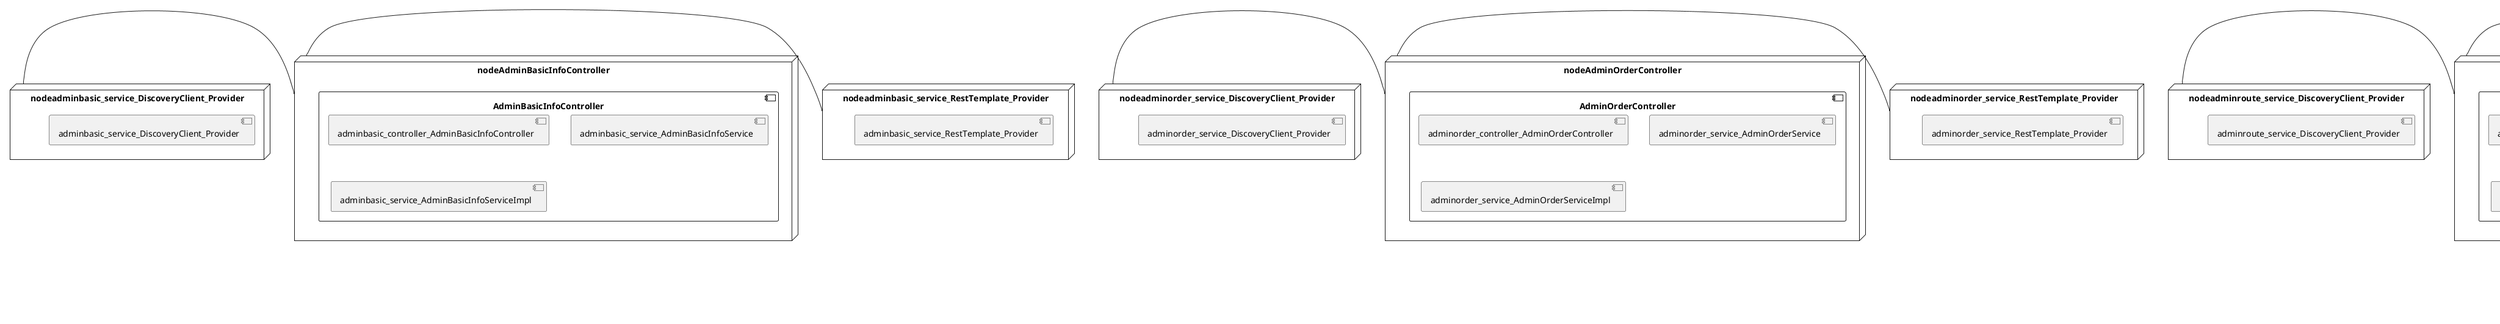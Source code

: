@startuml
skinparam fixCircleLabelOverlapping true
skinparam componentStyle uml2
node nodeAdminBasicInfoController {
component AdminBasicInfoController {
[adminbasic_controller_AdminBasicInfoController] [[fudanselab-train-ticket.system#_INnZ8MFwEe6JmswD46h1RQ]]
[adminbasic_service_AdminBasicInfoService] [[fudanselab-train-ticket.system#_INnZ8MFwEe6JmswD46h1RQ]]
[adminbasic_service_AdminBasicInfoServiceImpl] [[fudanselab-train-ticket.system#_INnZ8MFwEe6JmswD46h1RQ]]
}
}
node nodeAdminOrderController {
component AdminOrderController {
[adminorder_controller_AdminOrderController] [[fudanselab-train-ticket.system#_INnZ8MFwEe6JmswD46h1RQ]]
[adminorder_service_AdminOrderService] [[fudanselab-train-ticket.system#_INnZ8MFwEe6JmswD46h1RQ]]
[adminorder_service_AdminOrderServiceImpl] [[fudanselab-train-ticket.system#_INnZ8MFwEe6JmswD46h1RQ]]
}
}
node nodeAdminRouteController {
component AdminRouteController {
[adminroute_controller_AdminRouteController] [[fudanselab-train-ticket.system#_INnZ8MFwEe6JmswD46h1RQ]]
[adminroute_service_AdminRouteService] [[fudanselab-train-ticket.system#_INnZ8MFwEe6JmswD46h1RQ]]
[adminroute_service_AdminRouteServiceImpl] [[fudanselab-train-ticket.system#_INnZ8MFwEe6JmswD46h1RQ]]
}
}
node nodeAdminTravelController {
component AdminTravelController {
[admintravel_controller_AdminTravelController] [[fudanselab-train-ticket.system#_INnZ8MFwEe6JmswD46h1RQ]]
[admintravel_service_AdminTravelService] [[fudanselab-train-ticket.system#_INnZ8MFwEe6JmswD46h1RQ]]
[admintravel_service_AdminTravelServiceImpl] [[fudanselab-train-ticket.system#_INnZ8MFwEe6JmswD46h1RQ]]
}
}
node nodeAdminUserController {
component AdminUserController {
[adminuser_controller_AdminUserController] [[fudanselab-train-ticket.system#_INnZ8MFwEe6JmswD46h1RQ]]
[adminuser_service_AdminUserService] [[fudanselab-train-ticket.system#_INnZ8MFwEe6JmswD46h1RQ]]
[adminuser_service_AdminUserServiceImpl] [[fudanselab-train-ticket.system#_INnZ8MFwEe6JmswD46h1RQ]]
}
}
node nodeAssuranceServiceImpl {
component AssuranceServiceImpl {
[assurance_controller_AssuranceController] [[fudanselab-train-ticket.system#_INnZ8MFwEe6JmswD46h1RQ]]
[assurance_repository_AssuranceRepository] [[fudanselab-train-ticket.system#_INnZ8MFwEe6JmswD46h1RQ]]
[assurance_service_AssuranceService] [[fudanselab-train-ticket.system#_INnZ8MFwEe6JmswD46h1RQ]]
[assurance_service_AssuranceServiceImpl] [[fudanselab-train-ticket.system#_INnZ8MFwEe6JmswD46h1RQ]]
}
}
node nodeBasicController {
component BasicController {
[fdse_microservice_controller_BasicController] [[fudanselab-train-ticket.system#_INnZ8MFwEe6JmswD46h1RQ]]
[fdse_microservice_service_BasicService] [[fudanselab-train-ticket.system#_INnZ8MFwEe6JmswD46h1RQ]]
[fdse_microservice_service_BasicServiceImpl] [[fudanselab-train-ticket.system#_INnZ8MFwEe6JmswD46h1RQ]]
}
}
node nodeCancelController {
component CancelController {
[cancel_controller_CancelController] [[fudanselab-train-ticket.system#_INnZ8MFwEe6JmswD46h1RQ]]
[cancel_service_CancelService] [[fudanselab-train-ticket.system#_INnZ8MFwEe6JmswD46h1RQ]]
[cancel_service_CancelServiceImpl] [[fudanselab-train-ticket.system#_INnZ8MFwEe6JmswD46h1RQ]]
}
}
node nodeConfigServiceImpl {
component ConfigServiceImpl {
[config_controller_ConfigController] [[fudanselab-train-ticket.system#_INnZ8MFwEe6JmswD46h1RQ]]
[config_repository_ConfigRepository] [[fudanselab-train-ticket.system#_INnZ8MFwEe6JmswD46h1RQ]]
[config_service_ConfigService] [[fudanselab-train-ticket.system#_INnZ8MFwEe6JmswD46h1RQ]]
[config_service_ConfigServiceImpl] [[fudanselab-train-ticket.system#_INnZ8MFwEe6JmswD46h1RQ]]
}
}
node nodeConsignController {
component ConsignController {
[consign_controller_ConsignController] [[fudanselab-train-ticket.system#_INnZ8MFwEe6JmswD46h1RQ]]
[consign_repository_ConsignRepository] [[fudanselab-train-ticket.system#_INnZ8MFwEe6JmswD46h1RQ]]
[consign_service_ConsignService] [[fudanselab-train-ticket.system#_INnZ8MFwEe6JmswD46h1RQ]]
[consign_service_ConsignServiceImpl] [[fudanselab-train-ticket.system#_INnZ8MFwEe6JmswD46h1RQ]]
}
}
node nodeConsignPriceServiceImpl {
component ConsignPriceServiceImpl {
[consignprice_controller_ConsignPriceController] [[fudanselab-train-ticket.system#_INnZ8MFwEe6JmswD46h1RQ]]
[consignprice_repository_ConsignPriceConfigRepository] [[fudanselab-train-ticket.system#_INnZ8MFwEe6JmswD46h1RQ]]
[consignprice_service_ConsignPriceService] [[fudanselab-train-ticket.system#_INnZ8MFwEe6JmswD46h1RQ]]
[consignprice_service_ConsignPriceServiceImpl] [[fudanselab-train-ticket.system#_INnZ8MFwEe6JmswD46h1RQ]]
}
}
node nodeContactsServiceImpl {
component ContactsServiceImpl {
[contacts_controller_ContactsController] [[fudanselab-train-ticket.system#_INnZ8MFwEe6JmswD46h1RQ]]
[contacts_repository_ContactsRepository] [[fudanselab-train-ticket.system#_INnZ8MFwEe6JmswD46h1RQ]]
[contacts_service_ContactsService] [[fudanselab-train-ticket.system#_INnZ8MFwEe6JmswD46h1RQ]]
[contacts_service_ContactsServiceImpl] [[fudanselab-train-ticket.system#_INnZ8MFwEe6JmswD46h1RQ]]
}
}
node nodeExecuteServiceImpl {
component ExecuteServiceImpl {
[execute_controller_ExecuteControlller] [[fudanselab-train-ticket.system#_INnZ8MFwEe6JmswD46h1RQ]]
[execute_serivce_ExecuteService] [[fudanselab-train-ticket.system#_INnZ8MFwEe6JmswD46h1RQ]]
[execute_serivce_ExecuteServiceImpl] [[fudanselab-train-ticket.system#_INnZ8MFwEe6JmswD46h1RQ]]
}
}
node nodeFoodDeliveryServiceImpl {
component FoodDeliveryServiceImpl {
[food_delivery_controller_FoodDeliveryController] [[fudanselab-train-ticket.system#_INnZ8MFwEe6JmswD46h1RQ]]
[food_delivery_repository_FoodDeliveryOrderRepository] [[fudanselab-train-ticket.system#_INnZ8MFwEe6JmswD46h1RQ]]
[food_delivery_service_FoodDeliveryService] [[fudanselab-train-ticket.system#_INnZ8MFwEe6JmswD46h1RQ]]
[food_delivery_service_FoodDeliveryServiceImpl] [[fudanselab-train-ticket.system#_INnZ8MFwEe6JmswD46h1RQ]]
}
}
node nodeFoodServiceImpl {
component FoodServiceImpl {
[foodsearch_controller_FoodController] [[fudanselab-train-ticket.system#_INnZ8MFwEe6JmswD46h1RQ]]
[foodsearch_mq_RabbitSend] [[fudanselab-train-ticket.system#_INnZ8MFwEe6JmswD46h1RQ]]
[foodsearch_repository_FoodOrderRepository] [[fudanselab-train-ticket.system#_INnZ8MFwEe6JmswD46h1RQ]]
[foodsearch_service_FoodService] [[fudanselab-train-ticket.system#_INnZ8MFwEe6JmswD46h1RQ]]
[foodsearch_service_FoodServiceImpl] [[fudanselab-train-ticket.system#_INnZ8MFwEe6JmswD46h1RQ]]
}
}
node nodeInsidePaymentServiceImpl {
component InsidePaymentServiceImpl {
[inside_payment_controller_InsidePaymentController] [[fudanselab-train-ticket.system#_INnZ8MFwEe6JmswD46h1RQ]]
[inside_payment_repository_AddMoneyRepository] [[fudanselab-train-ticket.system#_INnZ8MFwEe6JmswD46h1RQ]]
[inside_payment_repository_PaymentRepository] [[fudanselab-train-ticket.system#_INnZ8MFwEe6JmswD46h1RQ]]
[inside_payment_service_InsidePaymentService] [[fudanselab-train-ticket.system#_INnZ8MFwEe6JmswD46h1RQ]]
[inside_payment_service_InsidePaymentServiceImpl] [[fudanselab-train-ticket.system#_INnZ8MFwEe6JmswD46h1RQ]]
}
}
node nodeNotificationController {
component NotificationController {
[notification_controller_NotificationController] [[fudanselab-train-ticket.system#_INnZ8MFwEe6JmswD46h1RQ]]
[notification_mq_RabbitSend] [[fudanselab-train-ticket.system#_INnZ8MFwEe6JmswD46h1RQ]]
[notification_service_MailService] [[fudanselab-train-ticket.system#_INnZ8MFwEe6JmswD46h1RQ]]
[notification_service_NotificationService] [[fudanselab-train-ticket.system#_INnZ8MFwEe6JmswD46h1RQ]]
[notification_service_NotificationServiceImpl] [[fudanselab-train-ticket.system#_INnZ8MFwEe6JmswD46h1RQ]]
}
}
node nodeOrderOtherController {
component OrderOtherController {
[other_controller_OrderOtherController] [[fudanselab-train-ticket.system#_INnZ8MFwEe6JmswD46h1RQ]]
[other_repository_OrderOtherRepository] [[fudanselab-train-ticket.system#_INnZ8MFwEe6JmswD46h1RQ]]
[other_service_OrderOtherService] [[fudanselab-train-ticket.system#_INnZ8MFwEe6JmswD46h1RQ]]
[other_service_OrderOtherServiceImpl] [[fudanselab-train-ticket.system#_INnZ8MFwEe6JmswD46h1RQ]]
}
}
node nodeOrderServiceImpl {
component OrderServiceImpl {
[order_controller_OrderController] [[fudanselab-train-ticket.system#_INnZ8MFwEe6JmswD46h1RQ]]
[order_repository_OrderRepository] [[fudanselab-train-ticket.system#_INnZ8MFwEe6JmswD46h1RQ]]
[order_service_OrderService] [[fudanselab-train-ticket.system#_INnZ8MFwEe6JmswD46h1RQ]]
[order_service_OrderServiceImpl] [[fudanselab-train-ticket.system#_INnZ8MFwEe6JmswD46h1RQ]]
}
}
node nodePaymentController {
component PaymentController {
[com_trainticket_controller_PaymentController] [[fudanselab-train-ticket.system#_INnZ8MFwEe6JmswD46h1RQ]]
[com_trainticket_repository_AddMoneyRepository] [[fudanselab-train-ticket.system#_INnZ8MFwEe6JmswD46h1RQ]]
[com_trainticket_repository_PaymentRepository] [[fudanselab-train-ticket.system#_INnZ8MFwEe6JmswD46h1RQ]]
[com_trainticket_service_PaymentService] [[fudanselab-train-ticket.system#_INnZ8MFwEe6JmswD46h1RQ]]
[com_trainticket_service_PaymentServiceImpl] [[fudanselab-train-ticket.system#_INnZ8MFwEe6JmswD46h1RQ]]
}
}
node nodePreserveOtherController {
component PreserveOtherController {
[preserveOther_controller_PreserveOtherController] [[fudanselab-train-ticket.system#_INnZ8MFwEe6JmswD46h1RQ]]
[preserveOther_mq_RabbitSend] [[fudanselab-train-ticket.system#_INnZ8MFwEe6JmswD46h1RQ]]
[preserveOther_service_PreserveOtherService] [[fudanselab-train-ticket.system#_INnZ8MFwEe6JmswD46h1RQ]]
[preserveOther_service_PreserveOtherServiceImpl] [[fudanselab-train-ticket.system#_INnZ8MFwEe6JmswD46h1RQ]]
}
}
node nodePreserveServiceImpl {
component PreserveServiceImpl {
[preserve_controller_PreserveController] [[fudanselab-train-ticket.system#_INnZ8MFwEe6JmswD46h1RQ]]
[preserve_mq_RabbitSend] [[fudanselab-train-ticket.system#_INnZ8MFwEe6JmswD46h1RQ]]
[preserve_service_PreserveService] [[fudanselab-train-ticket.system#_INnZ8MFwEe6JmswD46h1RQ]]
[preserve_service_PreserveServiceImpl] [[fudanselab-train-ticket.system#_INnZ8MFwEe6JmswD46h1RQ]]
}
}
node nodePriceServiceImpl {
component PriceServiceImpl {
[price_controller_PriceController] [[fudanselab-train-ticket.system#_INnZ8MFwEe6JmswD46h1RQ]]
[price_repository_PriceConfigRepository] [[fudanselab-train-ticket.system#_INnZ8MFwEe6JmswD46h1RQ]]
[price_service_PriceService] [[fudanselab-train-ticket.system#_INnZ8MFwEe6JmswD46h1RQ]]
[price_service_PriceServiceImpl] [[fudanselab-train-ticket.system#_INnZ8MFwEe6JmswD46h1RQ]]
}
}
node nodeRebookServiceImpl {
component RebookServiceImpl {
[rebook_controller_RebookController] [[fudanselab-train-ticket.system#_INnZ8MFwEe6JmswD46h1RQ]]
[rebook_service_RebookService] [[fudanselab-train-ticket.system#_INnZ8MFwEe6JmswD46h1RQ]]
[rebook_service_RebookServiceImpl] [[fudanselab-train-ticket.system#_INnZ8MFwEe6JmswD46h1RQ]]
}
}
node nodeRouteController {
component RouteController {
[route_controller_RouteController] [[fudanselab-train-ticket.system#_INnZ8MFwEe6JmswD46h1RQ]]
[route_repository_RouteRepository] [[fudanselab-train-ticket.system#_INnZ8MFwEe6JmswD46h1RQ]]
[route_service_RouteService] [[fudanselab-train-ticket.system#_INnZ8MFwEe6JmswD46h1RQ]]
[route_service_RouteServiceImpl] [[fudanselab-train-ticket.system#_INnZ8MFwEe6JmswD46h1RQ]]
}
}
node nodeRoutePlanServiceImpl {
component RoutePlanServiceImpl {
[plan_controller_RoutePlanController] [[fudanselab-train-ticket.system#_INnZ8MFwEe6JmswD46h1RQ]]
[plan_service_RoutePlanService] [[fudanselab-train-ticket.system#_INnZ8MFwEe6JmswD46h1RQ]]
[plan_service_RoutePlanServiceImpl] [[fudanselab-train-ticket.system#_INnZ8MFwEe6JmswD46h1RQ]]
}
}
node nodeSeatController {
component SeatController {
[seat_controller_SeatController] [[fudanselab-train-ticket.system#_INnZ8MFwEe6JmswD46h1RQ]]
[seat_service_SeatService] [[fudanselab-train-ticket.system#_INnZ8MFwEe6JmswD46h1RQ]]
[seat_service_SeatServiceImpl] [[fudanselab-train-ticket.system#_INnZ8MFwEe6JmswD46h1RQ]]
}
}
node nodeSecurityController {
component SecurityController {
[security_controller_SecurityController] [[fudanselab-train-ticket.system#_INnZ8MFwEe6JmswD46h1RQ]]
[security_repository_SecurityRepository] [[fudanselab-train-ticket.system#_INnZ8MFwEe6JmswD46h1RQ]]
[security_service_SecurityService] [[fudanselab-train-ticket.system#_INnZ8MFwEe6JmswD46h1RQ]]
[security_service_SecurityServiceImpl] [[fudanselab-train-ticket.system#_INnZ8MFwEe6JmswD46h1RQ]]
}
}
node nodeStationController {
component StationController {
[fdse_microservice_controller_StationController] [[fudanselab-train-ticket.system#_INnZ8MFwEe6JmswD46h1RQ]]
[fdse_microservice_repository_StationRepository] [[fudanselab-train-ticket.system#_INnZ8MFwEe6JmswD46h1RQ]]
[fdse_microservice_service_StationService] [[fudanselab-train-ticket.system#_INnZ8MFwEe6JmswD46h1RQ]]
[fdse_microservice_service_StationServiceImpl] [[fudanselab-train-ticket.system#_INnZ8MFwEe6JmswD46h1RQ]]
}
}
node nodeStationFoodServiceImpl {
component StationFoodServiceImpl {
[food_controller_StationFoodController] [[fudanselab-train-ticket.system#_INnZ8MFwEe6JmswD46h1RQ]]
[food_repository_StationFoodRepository] [[fudanselab-train-ticket.system#_INnZ8MFwEe6JmswD46h1RQ]]
[food_service_StationFoodService] [[fudanselab-train-ticket.system#_INnZ8MFwEe6JmswD46h1RQ]]
[food_service_StationFoodServiceImpl] [[fudanselab-train-ticket.system#_INnZ8MFwEe6JmswD46h1RQ]]
}
}
node nodeTokenServiceImpl {
component TokenServiceImpl {
[auth_controller_AuthController] [[fudanselab-train-ticket.system#_INnZ8MFwEe6JmswD46h1RQ]]
[auth_controller_UserController] [[fudanselab-train-ticket.system#_INnZ8MFwEe6JmswD46h1RQ]]
[auth_repository_UserRepository] [[fudanselab-train-ticket.system#_INnZ8MFwEe6JmswD46h1RQ]]
[auth_security_jwt_JWTProvider] [[fudanselab-train-ticket.system#_INnZ8MFwEe6JmswD46h1RQ]]
[auth_service_TokenService] [[fudanselab-train-ticket.system#_INnZ8MFwEe6JmswD46h1RQ]]
[auth_service_UserService] [[fudanselab-train-ticket.system#_INnZ8MFwEe6JmswD46h1RQ]]
[auth_service_impl_TokenServiceImpl] [[fudanselab-train-ticket.system#_INnZ8MFwEe6JmswD46h1RQ]]
[auth_service_impl_UserServiceImpl] [[fudanselab-train-ticket.system#_INnZ8MFwEe6JmswD46h1RQ]]
}
}
node nodeTrainController {
component TrainController {
[train_controller_TrainController] [[fudanselab-train-ticket.system#_INnZ8MFwEe6JmswD46h1RQ]]
[train_repository_TrainTypeRepository] [[fudanselab-train-ticket.system#_INnZ8MFwEe6JmswD46h1RQ]]
[train_service_TrainService] [[fudanselab-train-ticket.system#_INnZ8MFwEe6JmswD46h1RQ]]
[train_service_TrainServiceImpl] [[fudanselab-train-ticket.system#_INnZ8MFwEe6JmswD46h1RQ]]
}
}
node nodeTrainFoodController {
component TrainFoodController {
[trainFood_controller_TrainFoodController] [[fudanselab-train-ticket.system#_INnZ8MFwEe6JmswD46h1RQ]]
[trainFood_repository_TrainFoodRepository] [[fudanselab-train-ticket.system#_INnZ8MFwEe6JmswD46h1RQ]]
[trainFood_service_TrainFoodService] [[fudanselab-train-ticket.system#_INnZ8MFwEe6JmswD46h1RQ]]
[trainFood_service_TrainFoodServiceImpl] [[fudanselab-train-ticket.system#_INnZ8MFwEe6JmswD46h1RQ]]
}
}
node nodeTravelPlanServiceImpl {
component TravelPlanServiceImpl {
[travelplan_controller_TravelPlanController] [[fudanselab-train-ticket.system#_INnZ8MFwEe6JmswD46h1RQ]]
[travelplan_service_TravelPlanService] [[fudanselab-train-ticket.system#_INnZ8MFwEe6JmswD46h1RQ]]
[travelplan_service_TravelPlanServiceImpl] [[fudanselab-train-ticket.system#_INnZ8MFwEe6JmswD46h1RQ]]
}
}
node nodeTravelServiceImpl {
component TravelServiceImpl {
[travel2_controller_Travel2Controller] [[fudanselab-train-ticket.system#_INnZ8MFwEe6JmswD46h1RQ]]
[travel2_repository_TripRepository] [[fudanselab-train-ticket.system#_INnZ8MFwEe6JmswD46h1RQ]]
[travel2_service_TravelService] [[fudanselab-train-ticket.system#_INnZ8MFwEe6JmswD46h1RQ]]
[travel2_service_TravelServiceImpl] [[fudanselab-train-ticket.system#_INnZ8MFwEe6JmswD46h1RQ]]
[travel_controller_TravelController] [[fudanselab-train-ticket.system#_INnZ8MFwEe6JmswD46h1RQ]]
[travel_repository_TripRepository] [[fudanselab-train-ticket.system#_INnZ8MFwEe6JmswD46h1RQ]]
[travel_service_TravelService] [[fudanselab-train-ticket.system#_INnZ8MFwEe6JmswD46h1RQ]]
[travel_service_TravelServiceImpl] [[fudanselab-train-ticket.system#_INnZ8MFwEe6JmswD46h1RQ]]
}
}
node nodeVerifyCodeController {
component VerifyCodeController {
[verifycode_controller_VerifyCodeController] [[fudanselab-train-ticket.system#_INnZ8MFwEe6JmswD46h1RQ]]
[verifycode_service_VerifyCodeService] [[fudanselab-train-ticket.system#_INnZ8MFwEe6JmswD46h1RQ]]
[verifycode_service_impl_VerifyCodeServiceImpl] [[fudanselab-train-ticket.system#_INnZ8MFwEe6JmswD46h1RQ]]
}
}
node nodeWaitListOrderController {
component WaitListOrderController {
[waitorder_controller_WaitListOrderController] [[fudanselab-train-ticket.system#_INnZ8MFwEe6JmswD46h1RQ]]
[waitorder_repository_WaitListOrderRepository] [[fudanselab-train-ticket.system#_INnZ8MFwEe6JmswD46h1RQ]]
[waitorder_service_Impl_WaitListOrderServiceImpl] [[fudanselab-train-ticket.system#_INnZ8MFwEe6JmswD46h1RQ]]
[waitorder_service_WaitListOrderService] [[fudanselab-train-ticket.system#_INnZ8MFwEe6JmswD46h1RQ]]
}
}
node nodeadminbasic_service_DiscoveryClient_Provider {
[adminbasic_service_DiscoveryClient_Provider] [[fudanselab-train-ticket.system#_INnZ8MFwEe6JmswD46h1RQ]]
}
node nodeadminbasic_service_RestTemplate_Provider {
[adminbasic_service_RestTemplate_Provider] [[fudanselab-train-ticket.system#_INnZ8MFwEe6JmswD46h1RQ]]
}
node nodeadminorder_service_DiscoveryClient_Provider {
[adminorder_service_DiscoveryClient_Provider] [[fudanselab-train-ticket.system#_INnZ8MFwEe6JmswD46h1RQ]]
}
node nodeadminorder_service_RestTemplate_Provider {
[adminorder_service_RestTemplate_Provider] [[fudanselab-train-ticket.system#_INnZ8MFwEe6JmswD46h1RQ]]
}
node nodeadminroute_service_DiscoveryClient_Provider {
[adminroute_service_DiscoveryClient_Provider] [[fudanselab-train-ticket.system#_INnZ8MFwEe6JmswD46h1RQ]]
}
node nodeadminroute_service_RestTemplate_Provider {
[adminroute_service_RestTemplate_Provider] [[fudanselab-train-ticket.system#_INnZ8MFwEe6JmswD46h1RQ]]
}
node nodeadmintravel_service_DiscoveryClient_Provider {
[admintravel_service_DiscoveryClient_Provider] [[fudanselab-train-ticket.system#_INnZ8MFwEe6JmswD46h1RQ]]
}
node nodeadmintravel_service_RestTemplate_Provider {
[admintravel_service_RestTemplate_Provider] [[fudanselab-train-ticket.system#_INnZ8MFwEe6JmswD46h1RQ]]
}
node nodeadminuser_service_DiscoveryClient_Provider {
[adminuser_service_DiscoveryClient_Provider] [[fudanselab-train-ticket.system#_INnZ8MFwEe6JmswD46h1RQ]]
}
node nodeadminuser_service_RestTemplate_Provider {
[adminuser_service_RestTemplate_Provider] [[fudanselab-train-ticket.system#_INnZ8MFwEe6JmswD46h1RQ]]
}
node nodeauth_service_impl_AuthenticationManager_Provider {
[auth_service_impl_AuthenticationManager_Provider] [[fudanselab-train-ticket.system#_INnZ8MFwEe6JmswD46h1RQ]]
}
node nodeauth_service_impl_DiscoveryClient_Provider {
[auth_service_impl_DiscoveryClient_Provider] [[fudanselab-train-ticket.system#_INnZ8MFwEe6JmswD46h1RQ]]
}
node nodeauth_service_impl_PasswordEncoder_Provider {
[auth_service_impl_PasswordEncoder_Provider] [[fudanselab-train-ticket.system#_INnZ8MFwEe6JmswD46h1RQ]]
}
node nodeauth_service_impl_RestTemplate_Provider {
[auth_service_impl_RestTemplate_Provider] [[fudanselab-train-ticket.system#_INnZ8MFwEe6JmswD46h1RQ]]
}
node nodecancel_service_DiscoveryClient_Provider {
[cancel_service_DiscoveryClient_Provider] [[fudanselab-train-ticket.system#_INnZ8MFwEe6JmswD46h1RQ]]
}
node nodecancel_service_RestTemplate_Provider {
[cancel_service_RestTemplate_Provider] [[fudanselab-train-ticket.system#_INnZ8MFwEe6JmswD46h1RQ]]
}
node nodeconsign_service_DiscoveryClient_Provider {
[consign_service_DiscoveryClient_Provider] [[fudanselab-train-ticket.system#_INnZ8MFwEe6JmswD46h1RQ]]
}
node nodeconsign_service_RestTemplate_Provider {
[consign_service_RestTemplate_Provider] [[fudanselab-train-ticket.system#_INnZ8MFwEe6JmswD46h1RQ]]
}
node nodeexecute_serivce_DiscoveryClient_Provider {
[execute_serivce_DiscoveryClient_Provider] [[fudanselab-train-ticket.system#_INnZ8MFwEe6JmswD46h1RQ]]
}
node nodeexecute_serivce_RestTemplate_Provider {
[execute_serivce_RestTemplate_Provider] [[fudanselab-train-ticket.system#_INnZ8MFwEe6JmswD46h1RQ]]
}
node nodefdse_microservice_service_DiscoveryClient_Provider {
[fdse_microservice_service_DiscoveryClient_Provider] [[fudanselab-train-ticket.system#_INnZ8MFwEe6JmswD46h1RQ]]
}
node nodefdse_microservice_service_RestTemplate_Provider {
[fdse_microservice_service_RestTemplate_Provider] [[fudanselab-train-ticket.system#_INnZ8MFwEe6JmswD46h1RQ]]
}
node nodefood_delivery_service_DiscoveryClient_Provider {
[food_delivery_service_DiscoveryClient_Provider] [[fudanselab-train-ticket.system#_INnZ8MFwEe6JmswD46h1RQ]]
}
node nodefood_delivery_service_RestTemplate_Provider {
[food_delivery_service_RestTemplate_Provider] [[fudanselab-train-ticket.system#_INnZ8MFwEe6JmswD46h1RQ]]
}
node nodefoodsearch_service_DiscoveryClient_Provider {
[foodsearch_service_DiscoveryClient_Provider] [[fudanselab-train-ticket.system#_INnZ8MFwEe6JmswD46h1RQ]]
}
node nodefoodsearch_service_RestTemplate_Provider {
[foodsearch_service_RestTemplate_Provider] [[fudanselab-train-ticket.system#_INnZ8MFwEe6JmswD46h1RQ]]
}
node nodeinside_payment_service_RestTemplate_Provider {
[inside_payment_service_RestTemplate_Provider] [[fudanselab-train-ticket.system#_INnZ8MFwEe6JmswD46h1RQ]]
}
node nodenotification_service_Configuration_Provider {
[notification_service_Configuration_Provider] [[fudanselab-train-ticket.system#_INnZ8MFwEe6JmswD46h1RQ]]
}
node nodenotification_service_JavaMailSender_Provider {
[notification_service_JavaMailSender_Provider] [[fudanselab-train-ticket.system#_INnZ8MFwEe6JmswD46h1RQ]]
}
node nodeorder_service_DiscoveryClient_Provider {
[order_service_DiscoveryClient_Provider] [[fudanselab-train-ticket.system#_INnZ8MFwEe6JmswD46h1RQ]]
}
node nodeorder_service_RestTemplate_Provider {
[order_service_RestTemplate_Provider] [[fudanselab-train-ticket.system#_INnZ8MFwEe6JmswD46h1RQ]]
}
node nodeother_service_DiscoveryClient_Provider {
[other_service_DiscoveryClient_Provider] [[fudanselab-train-ticket.system#_INnZ8MFwEe6JmswD46h1RQ]]
}
node nodeother_service_RestTemplate_Provider {
[other_service_RestTemplate_Provider] [[fudanselab-train-ticket.system#_INnZ8MFwEe6JmswD46h1RQ]]
}
node nodeplan_service_DiscoveryClient_Provider {
[plan_service_DiscoveryClient_Provider] [[fudanselab-train-ticket.system#_INnZ8MFwEe6JmswD46h1RQ]]
}
node nodeplan_service_RestTemplate_Provider {
[plan_service_RestTemplate_Provider] [[fudanselab-train-ticket.system#_INnZ8MFwEe6JmswD46h1RQ]]
}
node nodepreserveOther_service_DiscoveryClient_Provider {
[preserveOther_service_DiscoveryClient_Provider] [[fudanselab-train-ticket.system#_INnZ8MFwEe6JmswD46h1RQ]]
}
node nodepreserveOther_service_RestTemplate_Provider {
[preserveOther_service_RestTemplate_Provider] [[fudanselab-train-ticket.system#_INnZ8MFwEe6JmswD46h1RQ]]
}
node nodepreserve_service_DiscoveryClient_Provider {
[preserve_service_DiscoveryClient_Provider] [[fudanselab-train-ticket.system#_INnZ8MFwEe6JmswD46h1RQ]]
}
node nodepreserve_service_RestTemplate_Provider {
[preserve_service_RestTemplate_Provider] [[fudanselab-train-ticket.system#_INnZ8MFwEe6JmswD46h1RQ]]
}
node noderebook_service_DiscoveryClient_Provider {
[rebook_service_DiscoveryClient_Provider] [[fudanselab-train-ticket.system#_INnZ8MFwEe6JmswD46h1RQ]]
}
node noderebook_service_RestTemplate_Provider {
[rebook_service_RestTemplate_Provider] [[fudanselab-train-ticket.system#_INnZ8MFwEe6JmswD46h1RQ]]
}
node nodeseat_service_DiscoveryClient_Provider {
[seat_service_DiscoveryClient_Provider] [[fudanselab-train-ticket.system#_INnZ8MFwEe6JmswD46h1RQ]]
}
node nodeseat_service_RestTemplate_Provider {
[seat_service_RestTemplate_Provider] [[fudanselab-train-ticket.system#_INnZ8MFwEe6JmswD46h1RQ]]
}
node nodesecurity_service_DiscoveryClient_Provider {
[security_service_DiscoveryClient_Provider] [[fudanselab-train-ticket.system#_INnZ8MFwEe6JmswD46h1RQ]]
}
node nodesecurity_service_RestTemplate_Provider {
[security_service_RestTemplate_Provider] [[fudanselab-train-ticket.system#_INnZ8MFwEe6JmswD46h1RQ]]
}
node nodetravel2_service_DiscoveryClient_Provider {
[travel2_service_DiscoveryClient_Provider] [[fudanselab-train-ticket.system#_INnZ8MFwEe6JmswD46h1RQ]]
}
node nodetravel2_service_RestTemplate_Provider {
[travel2_service_RestTemplate_Provider] [[fudanselab-train-ticket.system#_INnZ8MFwEe6JmswD46h1RQ]]
}
node nodetravel_service_DiscoveryClient_Provider {
[travel_service_DiscoveryClient_Provider] [[fudanselab-train-ticket.system#_INnZ8MFwEe6JmswD46h1RQ]]
}
node nodetravel_service_RestTemplate_Provider {
[travel_service_RestTemplate_Provider] [[fudanselab-train-ticket.system#_INnZ8MFwEe6JmswD46h1RQ]]
}
node nodetravelplan_service_DiscoveryClient_Provider {
[travelplan_service_DiscoveryClient_Provider] [[fudanselab-train-ticket.system#_INnZ8MFwEe6JmswD46h1RQ]]
}
node nodetravelplan_service_RestTemplate_Provider {
[travelplan_service_RestTemplate_Provider] [[fudanselab-train-ticket.system#_INnZ8MFwEe6JmswD46h1RQ]]
}
node nodeuser_controller_UserController {
[user_controller_UserController] [[fudanselab-train-ticket.system#_INnZ8MFwEe6JmswD46h1RQ]]
}
node nodeuser_repository_UserRepository {
[user_repository_UserRepository] [[fudanselab-train-ticket.system#_INnZ8MFwEe6JmswD46h1RQ]]
}
node nodeuser_service_UserService {
[user_service_UserService] [[fudanselab-train-ticket.system#_INnZ8MFwEe6JmswD46h1RQ]]
}
node nodeuser_service_impl_DiscoveryClient_Provider {
[user_service_impl_DiscoveryClient_Provider] [[fudanselab-train-ticket.system#_INnZ8MFwEe6JmswD46h1RQ]]
}
node nodeuser_service_impl_RestTemplate_Provider {
[user_service_impl_RestTemplate_Provider] [[fudanselab-train-ticket.system#_INnZ8MFwEe6JmswD46h1RQ]]
}
node nodeuser_service_impl_UserServiceImpl {
[user_service_impl_UserServiceImpl] [[fudanselab-train-ticket.system#_INnZ8MFwEe6JmswD46h1RQ]]
}
node nodewaitorder_service_Impl_DiscoveryClient_Provider {
[waitorder_service_Impl_DiscoveryClient_Provider] [[fudanselab-train-ticket.system#_INnZ8MFwEe6JmswD46h1RQ]]
}
node nodewaitorder_service_Impl_RestTemplate_Provider {
[waitorder_service_Impl_RestTemplate_Provider] [[fudanselab-train-ticket.system#_INnZ8MFwEe6JmswD46h1RQ]]
}
[nodeadminbasic_service_DiscoveryClient_Provider] - [nodeAdminBasicInfoController]
[nodeadminbasic_service_RestTemplate_Provider] - [nodeAdminBasicInfoController]
[nodeadminorder_service_DiscoveryClient_Provider] - [nodeAdminOrderController]
[nodeadminorder_service_RestTemplate_Provider] - [nodeAdminOrderController]
[nodeadminroute_service_DiscoveryClient_Provider] - [nodeAdminRouteController]
[nodeadminroute_service_RestTemplate_Provider] - [nodeAdminRouteController]
[nodeadmintravel_service_DiscoveryClient_Provider] - [nodeAdminTravelController]
[nodeadmintravel_service_RestTemplate_Provider] - [nodeAdminTravelController]
[nodeadminuser_service_DiscoveryClient_Provider] - [nodeAdminUserController]
[nodeadminuser_service_RestTemplate_Provider] - [nodeAdminUserController]
[nodeauth_service_impl_AuthenticationManager_Provider] - [nodeTokenServiceImpl]
[nodeauth_service_impl_DiscoveryClient_Provider] - [nodeTokenServiceImpl]
[nodeauth_service_impl_PasswordEncoder_Provider] - [nodeTokenServiceImpl]
[nodeauth_service_impl_RestTemplate_Provider] - [nodeTokenServiceImpl]
[nodecancel_service_DiscoveryClient_Provider] - [nodeCancelController]
[nodecancel_service_RestTemplate_Provider] - [nodeCancelController]
[nodeconsign_service_DiscoveryClient_Provider] - [nodeConsignController]
[nodeconsign_service_RestTemplate_Provider] - [nodeConsignController]
[nodeexecute_serivce_DiscoveryClient_Provider] - [nodeExecuteServiceImpl]
[nodeexecute_serivce_RestTemplate_Provider] - [nodeExecuteServiceImpl]
[nodefdse_microservice_service_DiscoveryClient_Provider] - [nodeBasicController]
[nodefdse_microservice_service_RestTemplate_Provider] - [nodeBasicController]
[nodefood_delivery_service_DiscoveryClient_Provider] - [nodeFoodDeliveryServiceImpl]
[nodefood_delivery_service_RestTemplate_Provider] - [nodeFoodDeliveryServiceImpl]
[nodefoodsearch_service_DiscoveryClient_Provider] - [nodeFoodServiceImpl]
[nodefoodsearch_service_RestTemplate_Provider] - [nodeFoodServiceImpl]
[nodeinside_payment_service_RestTemplate_Provider] - [nodeInsidePaymentServiceImpl]
[nodenotification_service_Configuration_Provider] - [nodeNotificationController]
[nodenotification_service_JavaMailSender_Provider] - [nodeNotificationController]
[nodeorder_service_DiscoveryClient_Provider] - [nodeOrderServiceImpl]
[nodeorder_service_RestTemplate_Provider] - [nodeOrderServiceImpl]
[nodeother_service_DiscoveryClient_Provider] - [nodeOrderOtherController]
[nodeother_service_RestTemplate_Provider] - [nodeOrderOtherController]
[nodeplan_service_DiscoveryClient_Provider] - [nodeRoutePlanServiceImpl]
[nodeplan_service_RestTemplate_Provider] - [nodeRoutePlanServiceImpl]
[nodepreserveOther_service_DiscoveryClient_Provider] - [nodePreserveOtherController]
[nodepreserveOther_service_RestTemplate_Provider] - [nodePreserveOtherController]
[nodepreserve_service_DiscoveryClient_Provider] - [nodePreserveServiceImpl]
[nodepreserve_service_RestTemplate_Provider] - [nodePreserveServiceImpl]
[noderebook_service_DiscoveryClient_Provider] - [nodeRebookServiceImpl]
[noderebook_service_RestTemplate_Provider] - [nodeRebookServiceImpl]
[nodeseat_service_DiscoveryClient_Provider] - [nodeSeatController]
[nodeseat_service_RestTemplate_Provider] - [nodeSeatController]
[nodesecurity_service_DiscoveryClient_Provider] - [nodeSecurityController]
[nodesecurity_service_RestTemplate_Provider] - [nodeSecurityController]
[nodetravel2_service_DiscoveryClient_Provider] - [nodeTravelServiceImpl]
[nodetravel2_service_RestTemplate_Provider] - [nodeTravelServiceImpl]
[nodetravel_service_DiscoveryClient_Provider] - [nodeTravelServiceImpl]
[nodetravel_service_RestTemplate_Provider] - [nodeTravelServiceImpl]
[nodetravelplan_service_DiscoveryClient_Provider] - [nodeTravelPlanServiceImpl]
[nodetravelplan_service_RestTemplate_Provider] - [nodeTravelPlanServiceImpl]
[nodeuser_repository_UserRepository] - [nodeuser_service_impl_UserServiceImpl]
[nodeuser_service_UserService] - [nodeuser_controller_UserController]
[nodeuser_service_impl_DiscoveryClient_Provider] - [nodeuser_service_impl_UserServiceImpl]
[nodeuser_service_impl_RestTemplate_Provider] - [nodeuser_service_impl_UserServiceImpl]
[nodeuser_service_impl_UserServiceImpl] - [nodeuser_controller_UserController]
[nodewaitorder_service_Impl_DiscoveryClient_Provider] - [nodeWaitListOrderController]
[nodewaitorder_service_Impl_RestTemplate_Provider] - [nodeWaitListOrderController]

@enduml
